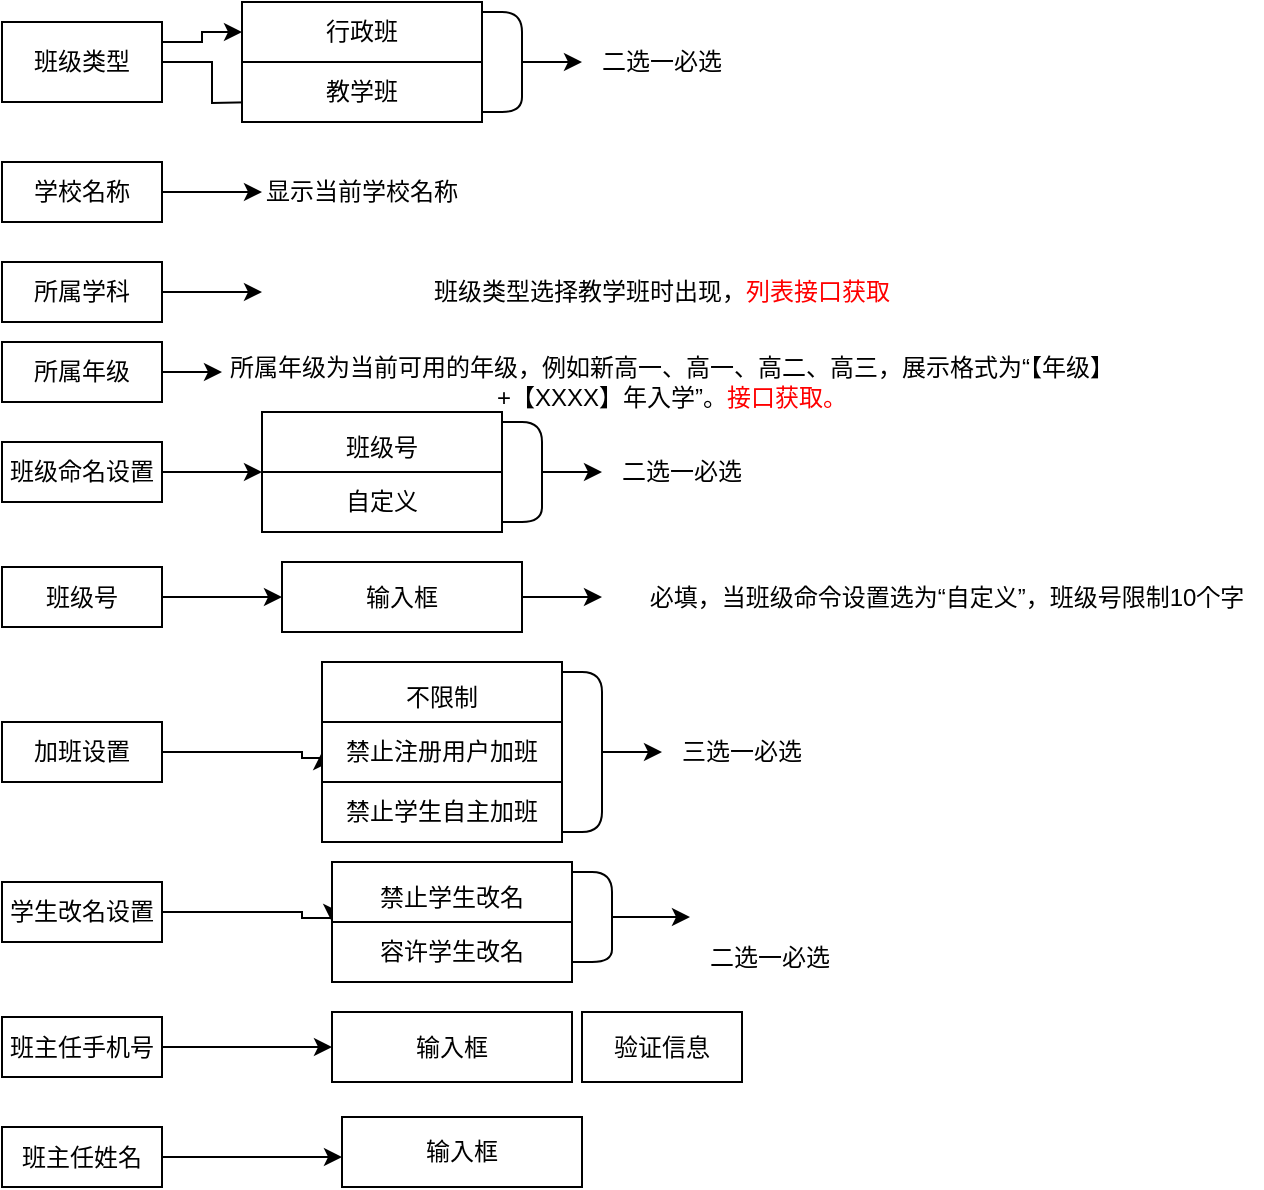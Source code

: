 <mxfile version="15.2.9" type="github">
  <diagram id="jZkwkyjEGLrXau2bkI0n" name="Page-1">
    <mxGraphModel dx="1038" dy="579" grid="1" gridSize="10" guides="1" tooltips="1" connect="1" arrows="1" fold="1" page="1" pageScale="1" pageWidth="827" pageHeight="1169" math="0" shadow="0">
      <root>
        <mxCell id="0" />
        <mxCell id="1" parent="0" />
        <mxCell id="056Ldx9DOaQiwuDyh4kQ-2" style="edgeStyle=orthogonalEdgeStyle;rounded=0;orthogonalLoop=1;jettySize=auto;html=1;" edge="1" parent="1" source="056Ldx9DOaQiwuDyh4kQ-1">
          <mxGeometry relative="1" as="geometry">
            <mxPoint x="160" y="90" as="targetPoint" />
          </mxGeometry>
        </mxCell>
        <mxCell id="056Ldx9DOaQiwuDyh4kQ-4" value="" style="edgeStyle=orthogonalEdgeStyle;rounded=0;orthogonalLoop=1;jettySize=auto;html=1;" edge="1" parent="1" source="056Ldx9DOaQiwuDyh4kQ-1" target="056Ldx9DOaQiwuDyh4kQ-3">
          <mxGeometry relative="1" as="geometry">
            <Array as="points">
              <mxPoint x="130" y="60" />
              <mxPoint x="130" y="55" />
            </Array>
          </mxGeometry>
        </mxCell>
        <mxCell id="056Ldx9DOaQiwuDyh4kQ-1" value="班级类型" style="rounded=0;whiteSpace=wrap;html=1;" vertex="1" parent="1">
          <mxGeometry x="30" y="50" width="80" height="40" as="geometry" />
        </mxCell>
        <mxCell id="056Ldx9DOaQiwuDyh4kQ-3" value="行政班" style="whiteSpace=wrap;html=1;rounded=0;" vertex="1" parent="1">
          <mxGeometry x="150" y="40" width="120" height="30" as="geometry" />
        </mxCell>
        <mxCell id="056Ldx9DOaQiwuDyh4kQ-5" value="教学班" style="whiteSpace=wrap;html=1;rounded=0;" vertex="1" parent="1">
          <mxGeometry x="150" y="70" width="120" height="30" as="geometry" />
        </mxCell>
        <mxCell id="056Ldx9DOaQiwuDyh4kQ-7" style="edgeStyle=orthogonalEdgeStyle;rounded=0;orthogonalLoop=1;jettySize=auto;html=1;" edge="1" parent="1" source="056Ldx9DOaQiwuDyh4kQ-6" target="056Ldx9DOaQiwuDyh4kQ-8">
          <mxGeometry relative="1" as="geometry">
            <mxPoint x="320" y="70" as="targetPoint" />
          </mxGeometry>
        </mxCell>
        <mxCell id="056Ldx9DOaQiwuDyh4kQ-6" value="" style="shape=curlyBracket;whiteSpace=wrap;html=1;rounded=1;flipH=1;size=0;" vertex="1" parent="1">
          <mxGeometry x="270" y="45" width="20" height="50" as="geometry" />
        </mxCell>
        <mxCell id="056Ldx9DOaQiwuDyh4kQ-8" value="二选一必选" style="text;html=1;strokeColor=none;fillColor=none;align=center;verticalAlign=middle;whiteSpace=wrap;rounded=0;" vertex="1" parent="1">
          <mxGeometry x="320" y="60" width="80" height="20" as="geometry" />
        </mxCell>
        <mxCell id="056Ldx9DOaQiwuDyh4kQ-10" style="edgeStyle=orthogonalEdgeStyle;rounded=0;orthogonalLoop=1;jettySize=auto;html=1;" edge="1" parent="1" source="056Ldx9DOaQiwuDyh4kQ-9" target="056Ldx9DOaQiwuDyh4kQ-11">
          <mxGeometry relative="1" as="geometry">
            <mxPoint x="150" y="135" as="targetPoint" />
          </mxGeometry>
        </mxCell>
        <mxCell id="056Ldx9DOaQiwuDyh4kQ-9" value="学校名称" style="rounded=0;whiteSpace=wrap;html=1;" vertex="1" parent="1">
          <mxGeometry x="30" y="120" width="80" height="30" as="geometry" />
        </mxCell>
        <mxCell id="056Ldx9DOaQiwuDyh4kQ-11" value="显示当前学校名称" style="text;html=1;strokeColor=none;fillColor=none;align=center;verticalAlign=middle;whiteSpace=wrap;rounded=0;" vertex="1" parent="1">
          <mxGeometry x="160" y="125" width="100" height="20" as="geometry" />
        </mxCell>
        <mxCell id="056Ldx9DOaQiwuDyh4kQ-14" style="edgeStyle=orthogonalEdgeStyle;rounded=0;orthogonalLoop=1;jettySize=auto;html=1;" edge="1" parent="1" source="056Ldx9DOaQiwuDyh4kQ-13" target="056Ldx9DOaQiwuDyh4kQ-15">
          <mxGeometry relative="1" as="geometry">
            <mxPoint x="150" y="185" as="targetPoint" />
          </mxGeometry>
        </mxCell>
        <mxCell id="056Ldx9DOaQiwuDyh4kQ-13" value="所属学科" style="rounded=0;whiteSpace=wrap;html=1;" vertex="1" parent="1">
          <mxGeometry x="30" y="170" width="80" height="30" as="geometry" />
        </mxCell>
        <mxCell id="056Ldx9DOaQiwuDyh4kQ-15" value="&lt;span style=&quot;color: rgba(0 , 0 , 0 , 0) ; font-family: monospace ; font-size: 0px&quot;&gt;1111&lt;/span&gt;" style="text;html=1;strokeColor=none;fillColor=none;align=center;verticalAlign=middle;whiteSpace=wrap;rounded=0;" vertex="1" parent="1">
          <mxGeometry x="160" y="175" width="40" height="20" as="geometry" />
        </mxCell>
        <mxCell id="056Ldx9DOaQiwuDyh4kQ-24" style="edgeStyle=orthogonalEdgeStyle;rounded=0;orthogonalLoop=1;jettySize=auto;html=1;" edge="1" parent="1" source="056Ldx9DOaQiwuDyh4kQ-18">
          <mxGeometry relative="1" as="geometry">
            <mxPoint x="160" y="275" as="targetPoint" />
          </mxGeometry>
        </mxCell>
        <mxCell id="056Ldx9DOaQiwuDyh4kQ-18" value="班级命名设置" style="rounded=0;whiteSpace=wrap;html=1;" vertex="1" parent="1">
          <mxGeometry x="30" y="260" width="80" height="30" as="geometry" />
        </mxCell>
        <mxCell id="056Ldx9DOaQiwuDyh4kQ-19" style="edgeStyle=orthogonalEdgeStyle;rounded=0;orthogonalLoop=1;jettySize=auto;html=1;" edge="1" parent="1" source="056Ldx9DOaQiwuDyh4kQ-20" target="056Ldx9DOaQiwuDyh4kQ-21">
          <mxGeometry relative="1" as="geometry">
            <mxPoint x="150" y="225" as="targetPoint" />
          </mxGeometry>
        </mxCell>
        <mxCell id="056Ldx9DOaQiwuDyh4kQ-20" value="所属年级" style="rounded=0;whiteSpace=wrap;html=1;" vertex="1" parent="1">
          <mxGeometry x="30" y="210" width="80" height="30" as="geometry" />
        </mxCell>
        <mxCell id="056Ldx9DOaQiwuDyh4kQ-21" value="&lt;span style=&quot;color: rgba(0 , 0 , 0 , 0) ; font-family: monospace ; font-size: 0px&quot;&gt;%3CmxGraphModel%3E%3Croot%3E%3CmxCell%20id%3D%220%22%2F%3E%3CmxCell%20id%3D%221%22%20parent%3D%220%22%2F%3E%3CmxCell%20id%3D%222%22%20value%3D%22%E5%AD%A6%E6%A0%A1%E5%90%8D%E7%A7%B0%22%20style%3D%22rounded%3D0%3BwhiteSpace%3Dwrap%3Bhtml%3D1%3B%22%20vertex%3D%221%22%20parent%3D%221%22%3E%3CmxGeometry%20x%3D%2230%22%20y%3D%22120%22%20width%3D%2280%22%20height%3D%2230%22%20as%3D%22geometry%22%2F%3E%3C%2FmxCell%3E%3C%2Froot%3E%3C%2FmxGraphModel%3E&lt;/span&gt;" style="text;html=1;strokeColor=none;fillColor=none;align=center;verticalAlign=middle;whiteSpace=wrap;rounded=0;" vertex="1" parent="1">
          <mxGeometry x="140" y="215" width="40" height="20" as="geometry" />
        </mxCell>
        <mxCell id="056Ldx9DOaQiwuDyh4kQ-22" value="所属年级为当前可用的年级，例如新高一、高一、高二、高三，展示格式为“【年级】+【XXXX】年入学”。&lt;font color=&quot;#ff0000&quot;&gt;接口获取。&lt;/font&gt;" style="text;html=1;strokeColor=none;fillColor=none;align=center;verticalAlign=middle;whiteSpace=wrap;rounded=0;" vertex="1" parent="1">
          <mxGeometry x="140" y="220" width="450" height="20" as="geometry" />
        </mxCell>
        <mxCell id="056Ldx9DOaQiwuDyh4kQ-23" value="班级类型选择教学班时出现，&lt;font color=&quot;#ff0000&quot;&gt;列表接口获取&lt;/font&gt;" style="text;html=1;strokeColor=none;fillColor=none;align=center;verticalAlign=middle;whiteSpace=wrap;rounded=0;" vertex="1" parent="1">
          <mxGeometry x="160" y="175" width="400" height="20" as="geometry" />
        </mxCell>
        <mxCell id="056Ldx9DOaQiwuDyh4kQ-25" value="班级号" style="whiteSpace=wrap;html=1;rounded=0;" vertex="1" parent="1">
          <mxGeometry x="160" y="245" width="120" height="35" as="geometry" />
        </mxCell>
        <mxCell id="056Ldx9DOaQiwuDyh4kQ-26" value="自定义" style="whiteSpace=wrap;html=1;rounded=0;" vertex="1" parent="1">
          <mxGeometry x="160" y="275" width="120" height="30" as="geometry" />
        </mxCell>
        <mxCell id="056Ldx9DOaQiwuDyh4kQ-27" style="edgeStyle=orthogonalEdgeStyle;rounded=0;orthogonalLoop=1;jettySize=auto;html=1;" edge="1" parent="1" source="056Ldx9DOaQiwuDyh4kQ-28" target="056Ldx9DOaQiwuDyh4kQ-29">
          <mxGeometry relative="1" as="geometry">
            <mxPoint x="330" y="275" as="targetPoint" />
          </mxGeometry>
        </mxCell>
        <mxCell id="056Ldx9DOaQiwuDyh4kQ-28" value="" style="shape=curlyBracket;whiteSpace=wrap;html=1;rounded=1;flipH=1;size=0;" vertex="1" parent="1">
          <mxGeometry x="280" y="250" width="20" height="50" as="geometry" />
        </mxCell>
        <mxCell id="056Ldx9DOaQiwuDyh4kQ-29" value="二选一必选" style="text;html=1;strokeColor=none;fillColor=none;align=center;verticalAlign=middle;whiteSpace=wrap;rounded=0;" vertex="1" parent="1">
          <mxGeometry x="330" y="265" width="80" height="20" as="geometry" />
        </mxCell>
        <mxCell id="056Ldx9DOaQiwuDyh4kQ-36" style="edgeStyle=orthogonalEdgeStyle;rounded=0;orthogonalLoop=1;jettySize=auto;html=1;entryX=0;entryY=0.5;entryDx=0;entryDy=0;" edge="1" parent="1" source="056Ldx9DOaQiwuDyh4kQ-30" target="056Ldx9DOaQiwuDyh4kQ-32">
          <mxGeometry relative="1" as="geometry">
            <mxPoint x="180" y="415" as="targetPoint" />
            <Array as="points">
              <mxPoint x="180" y="415" />
              <mxPoint x="180" y="418" />
            </Array>
          </mxGeometry>
        </mxCell>
        <mxCell id="056Ldx9DOaQiwuDyh4kQ-30" value="加班设置" style="rounded=0;whiteSpace=wrap;html=1;" vertex="1" parent="1">
          <mxGeometry x="30" y="400" width="80" height="30" as="geometry" />
        </mxCell>
        <mxCell id="056Ldx9DOaQiwuDyh4kQ-31" value="不限制" style="whiteSpace=wrap;html=1;rounded=0;" vertex="1" parent="1">
          <mxGeometry x="190" y="370" width="120" height="35" as="geometry" />
        </mxCell>
        <mxCell id="056Ldx9DOaQiwuDyh4kQ-32" value="禁止注册用户加班" style="whiteSpace=wrap;html=1;rounded=0;" vertex="1" parent="1">
          <mxGeometry x="190" y="400" width="120" height="30" as="geometry" />
        </mxCell>
        <mxCell id="056Ldx9DOaQiwuDyh4kQ-33" style="edgeStyle=orthogonalEdgeStyle;rounded=0;orthogonalLoop=1;jettySize=auto;html=1;" edge="1" parent="1" source="056Ldx9DOaQiwuDyh4kQ-34" target="056Ldx9DOaQiwuDyh4kQ-35">
          <mxGeometry relative="1" as="geometry">
            <mxPoint x="360" y="400" as="targetPoint" />
          </mxGeometry>
        </mxCell>
        <mxCell id="056Ldx9DOaQiwuDyh4kQ-34" value="" style="shape=curlyBracket;whiteSpace=wrap;html=1;rounded=1;flipH=1;size=0;" vertex="1" parent="1">
          <mxGeometry x="310" y="375" width="20" height="80" as="geometry" />
        </mxCell>
        <mxCell id="056Ldx9DOaQiwuDyh4kQ-35" value="三选一必选" style="text;html=1;strokeColor=none;fillColor=none;align=center;verticalAlign=middle;whiteSpace=wrap;rounded=0;" vertex="1" parent="1">
          <mxGeometry x="360" y="405" width="80" height="20" as="geometry" />
        </mxCell>
        <mxCell id="056Ldx9DOaQiwuDyh4kQ-37" value="禁止学生自主加班" style="whiteSpace=wrap;html=1;rounded=0;" vertex="1" parent="1">
          <mxGeometry x="190" y="430" width="120" height="30" as="geometry" />
        </mxCell>
        <mxCell id="056Ldx9DOaQiwuDyh4kQ-40" style="edgeStyle=orthogonalEdgeStyle;rounded=0;orthogonalLoop=1;jettySize=auto;html=1;entryX=0;entryY=0;entryDx=0;entryDy=0;" edge="1" parent="1" source="056Ldx9DOaQiwuDyh4kQ-41" target="056Ldx9DOaQiwuDyh4kQ-43">
          <mxGeometry relative="1" as="geometry">
            <mxPoint x="180" y="495" as="targetPoint" />
            <Array as="points">
              <mxPoint x="180" y="495" />
              <mxPoint x="180" y="498" />
              <mxPoint x="195" y="498" />
            </Array>
          </mxGeometry>
        </mxCell>
        <mxCell id="056Ldx9DOaQiwuDyh4kQ-41" value="学生改名设置" style="rounded=0;whiteSpace=wrap;html=1;" vertex="1" parent="1">
          <mxGeometry x="30" y="480" width="80" height="30" as="geometry" />
        </mxCell>
        <mxCell id="056Ldx9DOaQiwuDyh4kQ-42" value="禁止学生改名" style="whiteSpace=wrap;html=1;rounded=0;" vertex="1" parent="1">
          <mxGeometry x="195" y="470" width="120" height="35" as="geometry" />
        </mxCell>
        <mxCell id="056Ldx9DOaQiwuDyh4kQ-43" value="容许学生改名" style="whiteSpace=wrap;html=1;rounded=0;" vertex="1" parent="1">
          <mxGeometry x="195" y="500" width="120" height="30" as="geometry" />
        </mxCell>
        <mxCell id="056Ldx9DOaQiwuDyh4kQ-44" style="edgeStyle=orthogonalEdgeStyle;rounded=0;orthogonalLoop=1;jettySize=auto;html=1;" edge="1" parent="1" source="056Ldx9DOaQiwuDyh4kQ-45">
          <mxGeometry relative="1" as="geometry">
            <mxPoint x="374" y="497.5" as="targetPoint" />
          </mxGeometry>
        </mxCell>
        <mxCell id="056Ldx9DOaQiwuDyh4kQ-45" value="" style="shape=curlyBracket;whiteSpace=wrap;html=1;rounded=1;flipH=1;size=0;" vertex="1" parent="1">
          <mxGeometry x="315" y="475" width="20" height="45" as="geometry" />
        </mxCell>
        <mxCell id="056Ldx9DOaQiwuDyh4kQ-46" value="二选一必选" style="text;html=1;strokeColor=none;fillColor=none;align=center;verticalAlign=middle;whiteSpace=wrap;rounded=0;" vertex="1" parent="1">
          <mxGeometry x="374" y="507.5" width="80" height="20" as="geometry" />
        </mxCell>
        <mxCell id="056Ldx9DOaQiwuDyh4kQ-50" style="edgeStyle=orthogonalEdgeStyle;rounded=0;orthogonalLoop=1;jettySize=auto;html=1;" edge="1" parent="1" source="056Ldx9DOaQiwuDyh4kQ-48" target="056Ldx9DOaQiwuDyh4kQ-51">
          <mxGeometry relative="1" as="geometry">
            <mxPoint x="150" y="562.5" as="targetPoint" />
          </mxGeometry>
        </mxCell>
        <mxCell id="056Ldx9DOaQiwuDyh4kQ-48" value="班主任手机号" style="rounded=0;whiteSpace=wrap;html=1;" vertex="1" parent="1">
          <mxGeometry x="30" y="547.5" width="80" height="30" as="geometry" />
        </mxCell>
        <mxCell id="056Ldx9DOaQiwuDyh4kQ-53" style="edgeStyle=orthogonalEdgeStyle;rounded=0;orthogonalLoop=1;jettySize=auto;html=1;" edge="1" parent="1" source="056Ldx9DOaQiwuDyh4kQ-49">
          <mxGeometry relative="1" as="geometry">
            <mxPoint x="200" y="617.5" as="targetPoint" />
          </mxGeometry>
        </mxCell>
        <mxCell id="056Ldx9DOaQiwuDyh4kQ-49" value="班主任姓名" style="rounded=0;whiteSpace=wrap;html=1;" vertex="1" parent="1">
          <mxGeometry x="30" y="602.5" width="80" height="30" as="geometry" />
        </mxCell>
        <mxCell id="056Ldx9DOaQiwuDyh4kQ-51" value="输入框" style="rounded=0;whiteSpace=wrap;html=1;" vertex="1" parent="1">
          <mxGeometry x="195" y="545" width="120" height="35" as="geometry" />
        </mxCell>
        <mxCell id="056Ldx9DOaQiwuDyh4kQ-52" value="验证信息" style="rounded=0;whiteSpace=wrap;html=1;" vertex="1" parent="1">
          <mxGeometry x="320" y="545" width="80" height="35" as="geometry" />
        </mxCell>
        <mxCell id="056Ldx9DOaQiwuDyh4kQ-54" value="输入框" style="rounded=0;whiteSpace=wrap;html=1;" vertex="1" parent="1">
          <mxGeometry x="200" y="597.5" width="120" height="35" as="geometry" />
        </mxCell>
        <mxCell id="056Ldx9DOaQiwuDyh4kQ-56" style="edgeStyle=orthogonalEdgeStyle;rounded=0;orthogonalLoop=1;jettySize=auto;html=1;" edge="1" parent="1" source="056Ldx9DOaQiwuDyh4kQ-55" target="056Ldx9DOaQiwuDyh4kQ-57">
          <mxGeometry relative="1" as="geometry">
            <mxPoint x="160" y="337.5" as="targetPoint" />
          </mxGeometry>
        </mxCell>
        <mxCell id="056Ldx9DOaQiwuDyh4kQ-55" value="班级号" style="rounded=0;whiteSpace=wrap;html=1;" vertex="1" parent="1">
          <mxGeometry x="30" y="322.5" width="80" height="30" as="geometry" />
        </mxCell>
        <mxCell id="056Ldx9DOaQiwuDyh4kQ-58" style="edgeStyle=orthogonalEdgeStyle;rounded=0;orthogonalLoop=1;jettySize=auto;html=1;" edge="1" parent="1" source="056Ldx9DOaQiwuDyh4kQ-57">
          <mxGeometry relative="1" as="geometry">
            <mxPoint x="330" y="337.5" as="targetPoint" />
          </mxGeometry>
        </mxCell>
        <mxCell id="056Ldx9DOaQiwuDyh4kQ-57" value="输入框" style="rounded=0;whiteSpace=wrap;html=1;" vertex="1" parent="1">
          <mxGeometry x="170" y="320" width="120" height="35" as="geometry" />
        </mxCell>
        <mxCell id="056Ldx9DOaQiwuDyh4kQ-59" value="必填，当班级命令设置选为“自定义”，班级号限制10个字" style="text;html=1;strokeColor=none;fillColor=none;align=center;verticalAlign=middle;whiteSpace=wrap;rounded=0;" vertex="1" parent="1">
          <mxGeometry x="345" y="327.5" width="315" height="20" as="geometry" />
        </mxCell>
      </root>
    </mxGraphModel>
  </diagram>
</mxfile>
